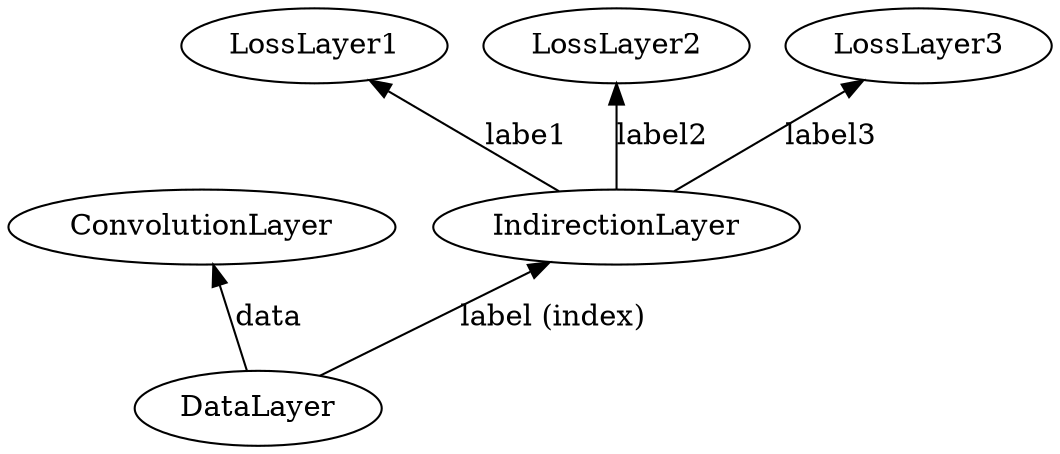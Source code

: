 digraph IndirectionExample {
    rankdir = "BT";
    DataLayer -> ConvolutionLayer [label = "data"];
    DataLayer -> IndirectionLayer [label = "label (index)"];
    IndirectionLayer -> LossLayer1 [label = "labe1"];
    IndirectionLayer -> LossLayer2 [label = "label2"];
    IndirectionLayer -> LossLayer3 [label = "label3"];
}
